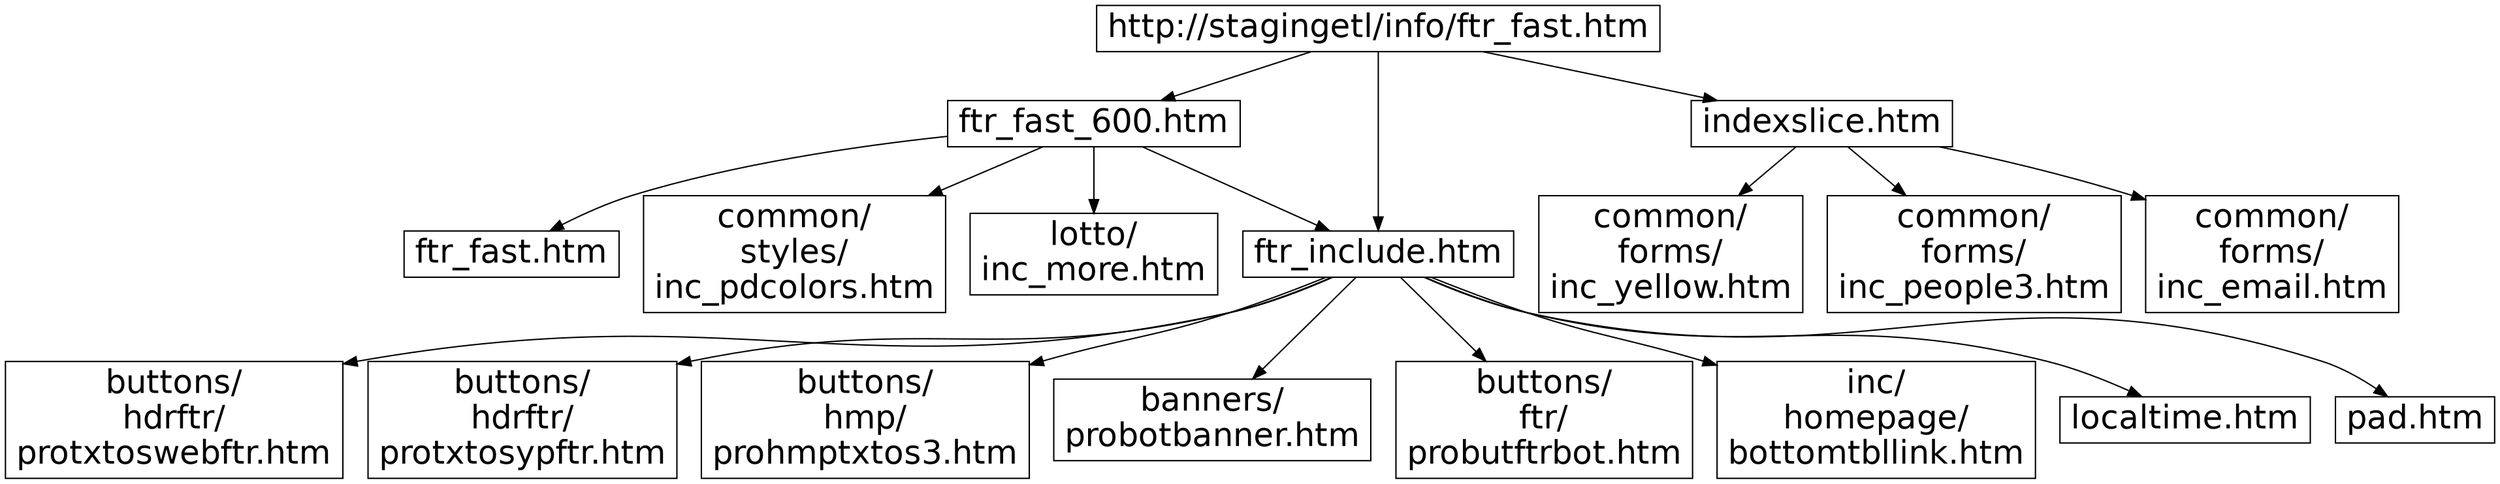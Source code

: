 digraph G {
  node [
    shape=box, width=0.2, height=0.2,
    fontname="Helvetica", fontsize=24,
  ];
"http://stagingetl/info/ftr_fast.htm" -> "ftr_fast_600.htm"
"http://stagingetl/info/ftr_fast.htm" -> "indexslice.htm"
"http://stagingetl/info/ftr_fast.htm" -> "ftr_include.htm"
"ftr_fast_600.htm" -> "ftr_fast.htm"
"ftr_fast_600.htm" -> "common/\nstyles/\ninc_pdcolors.htm"
"ftr_fast_600.htm" -> "lotto/\ninc_more.htm"
"ftr_fast_600.htm" -> "ftr_include.htm"
"indexslice.htm" -> "common/\nforms/\ninc_yellow.htm"
"indexslice.htm" -> "common/\nforms/\ninc_people3.htm"
"indexslice.htm" -> "common/\nforms/\ninc_email.htm"
"ftr_include.htm" -> "buttons/\nhdrftr/\nprotxtoswebftr.htm"
"ftr_include.htm" -> "buttons/\nhdrftr/\nprotxtosypftr.htm"
"ftr_include.htm" -> "buttons/\nhmp/\nprohmptxtos3.htm"
"ftr_include.htm" -> "banners/\nprobotbanner.htm"
"ftr_include.htm" -> "buttons/\nftr/\nprobutftrbot.htm"
"ftr_include.htm" -> "inc/\nhomepage/\nbottomtbllink.htm"
"ftr_include.htm" -> "localtime.htm"
"ftr_include.htm" -> "pad.htm"

}
